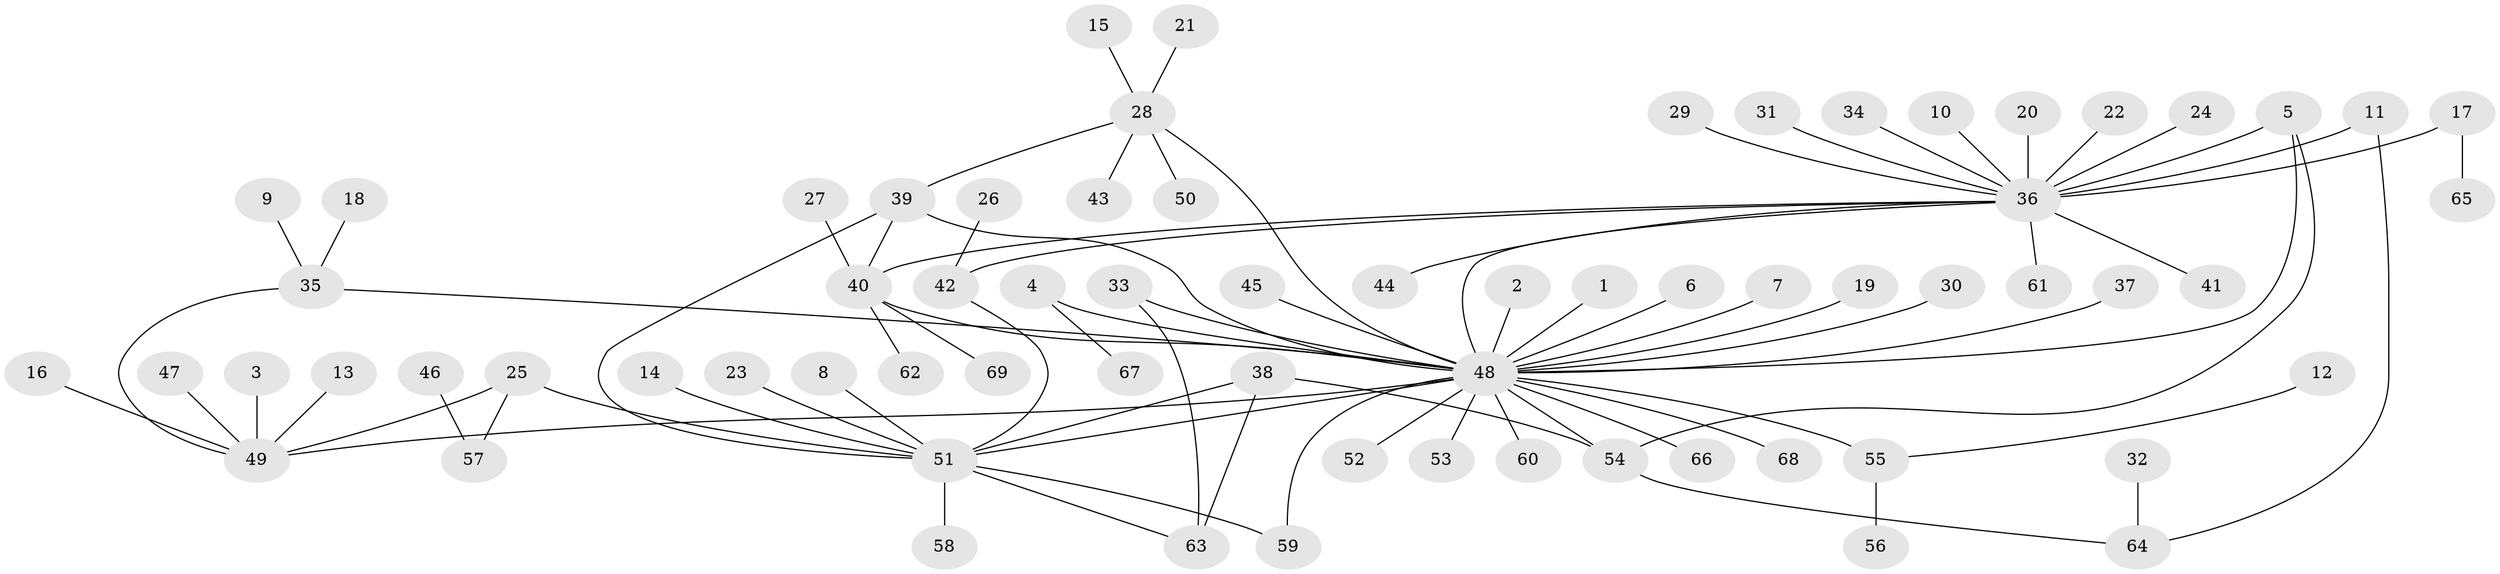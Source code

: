 // original degree distribution, {4: 0.043795620437956206, 33: 0.0072992700729927005, 9: 0.014598540145985401, 1: 0.6058394160583942, 18: 0.0072992700729927005, 16: 0.0072992700729927005, 8: 0.0072992700729927005, 2: 0.1897810218978102, 5: 0.029197080291970802, 3: 0.08029197080291971, 7: 0.0072992700729927005}
// Generated by graph-tools (version 1.1) at 2025/01/03/09/25 03:01:56]
// undirected, 69 vertices, 82 edges
graph export_dot {
graph [start="1"]
  node [color=gray90,style=filled];
  1;
  2;
  3;
  4;
  5;
  6;
  7;
  8;
  9;
  10;
  11;
  12;
  13;
  14;
  15;
  16;
  17;
  18;
  19;
  20;
  21;
  22;
  23;
  24;
  25;
  26;
  27;
  28;
  29;
  30;
  31;
  32;
  33;
  34;
  35;
  36;
  37;
  38;
  39;
  40;
  41;
  42;
  43;
  44;
  45;
  46;
  47;
  48;
  49;
  50;
  51;
  52;
  53;
  54;
  55;
  56;
  57;
  58;
  59;
  60;
  61;
  62;
  63;
  64;
  65;
  66;
  67;
  68;
  69;
  1 -- 48 [weight=1.0];
  2 -- 48 [weight=1.0];
  3 -- 49 [weight=1.0];
  4 -- 48 [weight=1.0];
  4 -- 67 [weight=1.0];
  5 -- 36 [weight=1.0];
  5 -- 48 [weight=1.0];
  5 -- 54 [weight=1.0];
  6 -- 48 [weight=1.0];
  7 -- 48 [weight=1.0];
  8 -- 51 [weight=1.0];
  9 -- 35 [weight=1.0];
  10 -- 36 [weight=1.0];
  11 -- 36 [weight=1.0];
  11 -- 64 [weight=1.0];
  12 -- 55 [weight=1.0];
  13 -- 49 [weight=1.0];
  14 -- 51 [weight=1.0];
  15 -- 28 [weight=1.0];
  16 -- 49 [weight=1.0];
  17 -- 36 [weight=1.0];
  17 -- 65 [weight=1.0];
  18 -- 35 [weight=1.0];
  19 -- 48 [weight=1.0];
  20 -- 36 [weight=1.0];
  21 -- 28 [weight=1.0];
  22 -- 36 [weight=1.0];
  23 -- 51 [weight=1.0];
  24 -- 36 [weight=1.0];
  25 -- 49 [weight=1.0];
  25 -- 51 [weight=1.0];
  25 -- 57 [weight=1.0];
  26 -- 42 [weight=1.0];
  27 -- 40 [weight=1.0];
  28 -- 39 [weight=1.0];
  28 -- 43 [weight=1.0];
  28 -- 48 [weight=1.0];
  28 -- 50 [weight=1.0];
  29 -- 36 [weight=1.0];
  30 -- 48 [weight=1.0];
  31 -- 36 [weight=1.0];
  32 -- 64 [weight=1.0];
  33 -- 48 [weight=1.0];
  33 -- 63 [weight=1.0];
  34 -- 36 [weight=1.0];
  35 -- 48 [weight=1.0];
  35 -- 49 [weight=1.0];
  36 -- 40 [weight=1.0];
  36 -- 41 [weight=2.0];
  36 -- 42 [weight=1.0];
  36 -- 44 [weight=1.0];
  36 -- 48 [weight=1.0];
  36 -- 61 [weight=1.0];
  37 -- 48 [weight=1.0];
  38 -- 51 [weight=1.0];
  38 -- 54 [weight=1.0];
  38 -- 63 [weight=1.0];
  39 -- 40 [weight=1.0];
  39 -- 48 [weight=1.0];
  39 -- 51 [weight=1.0];
  40 -- 48 [weight=1.0];
  40 -- 62 [weight=1.0];
  40 -- 69 [weight=1.0];
  42 -- 51 [weight=1.0];
  45 -- 48 [weight=1.0];
  46 -- 57 [weight=1.0];
  47 -- 49 [weight=1.0];
  48 -- 49 [weight=1.0];
  48 -- 51 [weight=1.0];
  48 -- 52 [weight=1.0];
  48 -- 53 [weight=1.0];
  48 -- 54 [weight=1.0];
  48 -- 55 [weight=2.0];
  48 -- 59 [weight=2.0];
  48 -- 60 [weight=1.0];
  48 -- 66 [weight=1.0];
  48 -- 68 [weight=1.0];
  51 -- 58 [weight=1.0];
  51 -- 59 [weight=1.0];
  51 -- 63 [weight=1.0];
  54 -- 64 [weight=1.0];
  55 -- 56 [weight=1.0];
}
